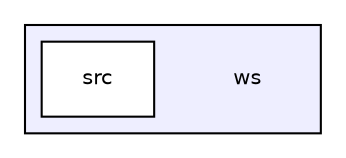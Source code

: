 digraph "ws" {
  compound=true
  node [ fontsize="10", fontname="Helvetica"];
  edge [ labelfontsize="10", labelfontname="Helvetica"];
  subgraph clusterdir_31cb2b2129d99301ca9276a5b1c66cb7 {
    graph [ bgcolor="#eeeeff", pencolor="black", label="" URL="dir_31cb2b2129d99301ca9276a5b1c66cb7.html"];
    dir_31cb2b2129d99301ca9276a5b1c66cb7 [shape=plaintext label="ws"];
    dir_03290b7fe40b3c4c3eac11971f73be19 [shape=box label="src" color="black" fillcolor="white" style="filled" URL="dir_03290b7fe40b3c4c3eac11971f73be19.html"];
  }
}
